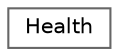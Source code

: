 digraph "Graphical Class Hierarchy"
{
 // LATEX_PDF_SIZE
  bgcolor="transparent";
  edge [fontname=Helvetica,fontsize=10,labelfontname=Helvetica,labelfontsize=10];
  node [fontname=Helvetica,fontsize=10,shape=box,height=0.2,width=0.4];
  rankdir="LR";
  Node0 [id="Node000000",label="Health",height=0.2,width=0.4,color="grey40", fillcolor="white", style="filled",URL="$class_health.html",tooltip="Monitors the status of Appwrite's internal services."];
}
